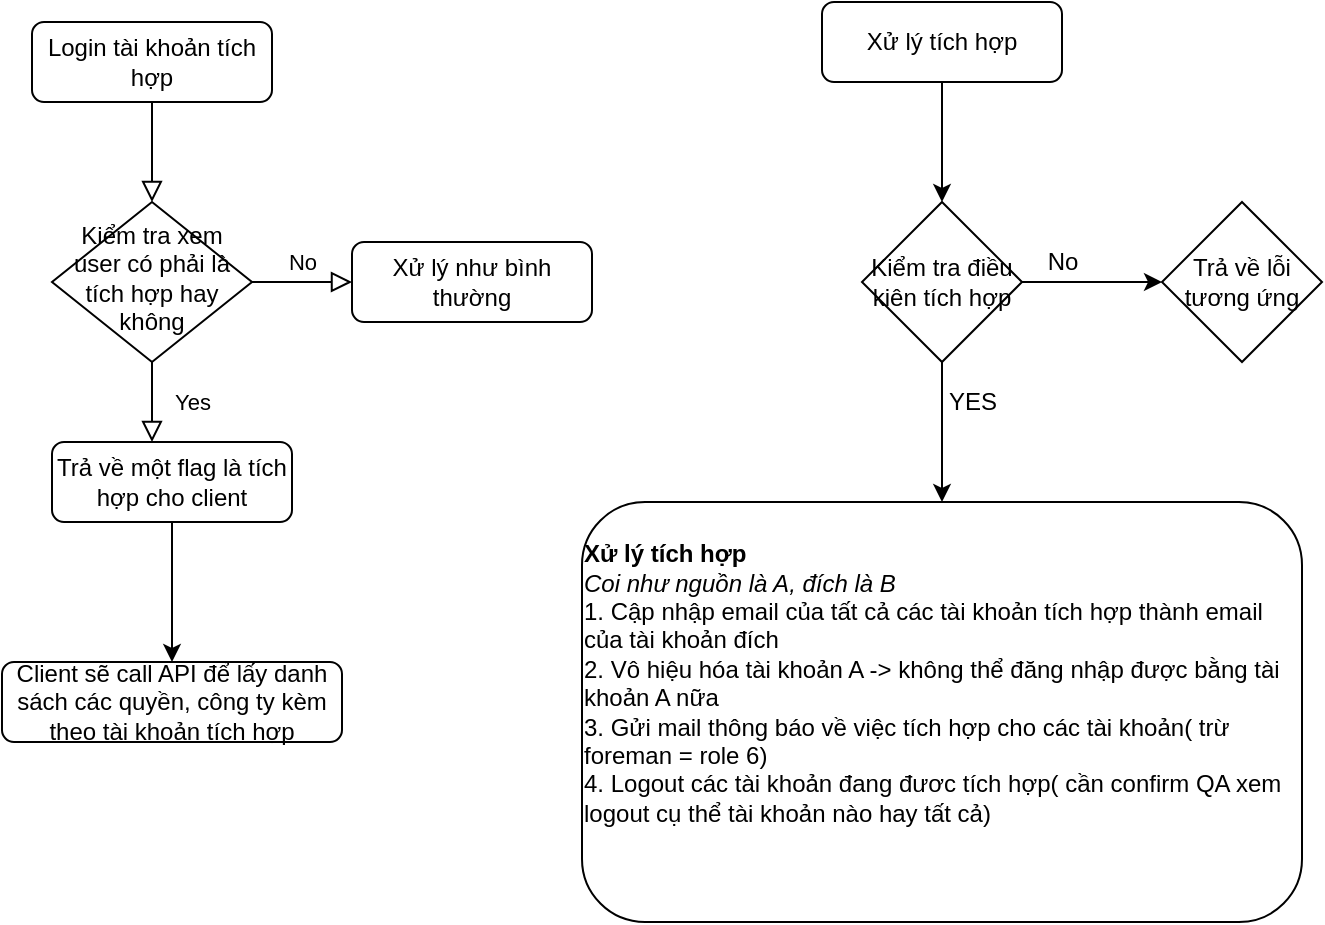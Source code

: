 <mxfile version="14.2.9" type="github">
  <diagram id="C5RBs43oDa-KdzZeNtuy" name="Page-1">
    <mxGraphModel dx="1422" dy="801" grid="1" gridSize="10" guides="1" tooltips="1" connect="1" arrows="1" fold="1" page="1" pageScale="1" pageWidth="827" pageHeight="1169" math="0" shadow="0">
      <root>
        <mxCell id="WIyWlLk6GJQsqaUBKTNV-0" />
        <mxCell id="WIyWlLk6GJQsqaUBKTNV-1" parent="WIyWlLk6GJQsqaUBKTNV-0" />
        <mxCell id="WIyWlLk6GJQsqaUBKTNV-2" value="" style="rounded=0;html=1;jettySize=auto;orthogonalLoop=1;fontSize=11;endArrow=block;endFill=0;endSize=8;strokeWidth=1;shadow=0;labelBackgroundColor=none;edgeStyle=orthogonalEdgeStyle;" parent="WIyWlLk6GJQsqaUBKTNV-1" source="WIyWlLk6GJQsqaUBKTNV-3" target="WIyWlLk6GJQsqaUBKTNV-6" edge="1">
          <mxGeometry relative="1" as="geometry" />
        </mxCell>
        <mxCell id="WIyWlLk6GJQsqaUBKTNV-3" value="Login tài khoản tích hợp" style="rounded=1;whiteSpace=wrap;html=1;fontSize=12;glass=0;strokeWidth=1;shadow=0;" parent="WIyWlLk6GJQsqaUBKTNV-1" vertex="1">
          <mxGeometry x="55" y="40" width="120" height="40" as="geometry" />
        </mxCell>
        <mxCell id="WIyWlLk6GJQsqaUBKTNV-4" value="Yes" style="rounded=0;html=1;jettySize=auto;orthogonalLoop=1;fontSize=11;endArrow=block;endFill=0;endSize=8;strokeWidth=1;shadow=0;labelBackgroundColor=none;edgeStyle=orthogonalEdgeStyle;" parent="WIyWlLk6GJQsqaUBKTNV-1" source="WIyWlLk6GJQsqaUBKTNV-6" edge="1">
          <mxGeometry y="20" relative="1" as="geometry">
            <mxPoint as="offset" />
            <mxPoint x="115" y="250" as="targetPoint" />
          </mxGeometry>
        </mxCell>
        <mxCell id="WIyWlLk6GJQsqaUBKTNV-5" value="No" style="edgeStyle=orthogonalEdgeStyle;rounded=0;html=1;jettySize=auto;orthogonalLoop=1;fontSize=11;endArrow=block;endFill=0;endSize=8;strokeWidth=1;shadow=0;labelBackgroundColor=none;" parent="WIyWlLk6GJQsqaUBKTNV-1" source="WIyWlLk6GJQsqaUBKTNV-6" target="WIyWlLk6GJQsqaUBKTNV-7" edge="1">
          <mxGeometry y="10" relative="1" as="geometry">
            <mxPoint as="offset" />
          </mxGeometry>
        </mxCell>
        <mxCell id="WIyWlLk6GJQsqaUBKTNV-6" value="Kiểm tra xem user có phải là tích hợp hay không" style="rhombus;whiteSpace=wrap;html=1;shadow=0;fontFamily=Helvetica;fontSize=12;align=center;strokeWidth=1;spacing=6;spacingTop=-4;" parent="WIyWlLk6GJQsqaUBKTNV-1" vertex="1">
          <mxGeometry x="65" y="130" width="100" height="80" as="geometry" />
        </mxCell>
        <mxCell id="WIyWlLk6GJQsqaUBKTNV-7" value="Xử lý như bình thường" style="rounded=1;whiteSpace=wrap;html=1;fontSize=12;glass=0;strokeWidth=1;shadow=0;" parent="WIyWlLk6GJQsqaUBKTNV-1" vertex="1">
          <mxGeometry x="215" y="150" width="120" height="40" as="geometry" />
        </mxCell>
        <mxCell id="WIyWlLk6GJQsqaUBKTNV-11" value="Client sẽ call API để lấy danh sách các quyền, công ty kèm theo tài khoản tích hợp" style="rounded=1;whiteSpace=wrap;html=1;fontSize=12;glass=0;strokeWidth=1;shadow=0;" parent="WIyWlLk6GJQsqaUBKTNV-1" vertex="1">
          <mxGeometry x="40" y="360" width="170" height="40" as="geometry" />
        </mxCell>
        <mxCell id="jHolvsN0XOzwWB7OhUbm-3" style="edgeStyle=orthogonalEdgeStyle;rounded=0;orthogonalLoop=1;jettySize=auto;html=1;exitX=0.5;exitY=1;exitDx=0;exitDy=0;entryX=0.5;entryY=0;entryDx=0;entryDy=0;" edge="1" parent="WIyWlLk6GJQsqaUBKTNV-1" source="WIyWlLk6GJQsqaUBKTNV-12" target="WIyWlLk6GJQsqaUBKTNV-11">
          <mxGeometry relative="1" as="geometry" />
        </mxCell>
        <mxCell id="WIyWlLk6GJQsqaUBKTNV-12" value="Trả về một flag là tích hợp cho client" style="rounded=1;whiteSpace=wrap;html=1;fontSize=12;glass=0;strokeWidth=1;shadow=0;" parent="WIyWlLk6GJQsqaUBKTNV-1" vertex="1">
          <mxGeometry x="65" y="250" width="120" height="40" as="geometry" />
        </mxCell>
        <mxCell id="jHolvsN0XOzwWB7OhUbm-8" style="edgeStyle=orthogonalEdgeStyle;rounded=0;orthogonalLoop=1;jettySize=auto;html=1;exitX=0.5;exitY=1;exitDx=0;exitDy=0;entryX=0.5;entryY=0;entryDx=0;entryDy=0;" edge="1" parent="WIyWlLk6GJQsqaUBKTNV-1" source="jHolvsN0XOzwWB7OhUbm-4" target="jHolvsN0XOzwWB7OhUbm-6">
          <mxGeometry relative="1" as="geometry" />
        </mxCell>
        <mxCell id="jHolvsN0XOzwWB7OhUbm-4" value="Xử lý tích hợp" style="rounded=1;whiteSpace=wrap;html=1;" vertex="1" parent="WIyWlLk6GJQsqaUBKTNV-1">
          <mxGeometry x="450" y="30" width="120" height="40" as="geometry" />
        </mxCell>
        <mxCell id="jHolvsN0XOzwWB7OhUbm-9" style="edgeStyle=orthogonalEdgeStyle;rounded=0;orthogonalLoop=1;jettySize=auto;html=1;exitX=1;exitY=0.5;exitDx=0;exitDy=0;" edge="1" parent="WIyWlLk6GJQsqaUBKTNV-1" source="jHolvsN0XOzwWB7OhUbm-6">
          <mxGeometry relative="1" as="geometry">
            <mxPoint x="620" y="170" as="targetPoint" />
          </mxGeometry>
        </mxCell>
        <mxCell id="jHolvsN0XOzwWB7OhUbm-14" style="edgeStyle=orthogonalEdgeStyle;rounded=0;orthogonalLoop=1;jettySize=auto;html=1;exitX=0.5;exitY=1;exitDx=0;exitDy=0;entryX=0.5;entryY=0;entryDx=0;entryDy=0;" edge="1" parent="WIyWlLk6GJQsqaUBKTNV-1" source="jHolvsN0XOzwWB7OhUbm-6" target="jHolvsN0XOzwWB7OhUbm-12">
          <mxGeometry relative="1" as="geometry" />
        </mxCell>
        <mxCell id="jHolvsN0XOzwWB7OhUbm-6" value="Kiểm tra điều kiên tích hợp&lt;br&gt;" style="rhombus;whiteSpace=wrap;html=1;" vertex="1" parent="WIyWlLk6GJQsqaUBKTNV-1">
          <mxGeometry x="470" y="130" width="80" height="80" as="geometry" />
        </mxCell>
        <mxCell id="jHolvsN0XOzwWB7OhUbm-10" value="Trả về lỗi tương ứng" style="rhombus;whiteSpace=wrap;html=1;" vertex="1" parent="WIyWlLk6GJQsqaUBKTNV-1">
          <mxGeometry x="620" y="130" width="80" height="80" as="geometry" />
        </mxCell>
        <mxCell id="jHolvsN0XOzwWB7OhUbm-12" value="&lt;div style=&quot;text-align: left&quot;&gt;&lt;span&gt;&lt;b&gt;Xử lý tích hợp&lt;/b&gt;&lt;/span&gt;&lt;/div&gt;&lt;div style=&quot;text-align: left&quot;&gt;&lt;i&gt;&lt;span style=&quot;text-align: center&quot;&gt;Coi như nguồn là A, đích là B&lt;/span&gt;&lt;span&gt;&lt;br&gt;&lt;/span&gt;&lt;/i&gt;&lt;/div&gt;&lt;div style=&quot;text-align: left&quot;&gt;&lt;span&gt;1. Cập nhập email của tất cả các tài khoản tích hợp thành email của tài khoản đích&lt;/span&gt;&lt;/div&gt;&lt;div style=&quot;text-align: left&quot;&gt;&lt;span&gt;2. Vô hiệu hóa tài khoản A -&amp;gt; không thể đăng nhập được bằng tài khoản A nữa&lt;/span&gt;&lt;br&gt;&lt;/div&gt;&lt;div style=&quot;text-align: left&quot;&gt;&lt;span&gt;3. Gửi mail thông báo về việc tích hợp cho các tài khoản( trừ foreman = role 6)&lt;/span&gt;&lt;/div&gt;&lt;div style=&quot;text-align: left&quot;&gt;&lt;div&gt;&lt;span&gt;4. Logout các tài khoản đang đươc tích hợp( cần confirm QA xem logout cụ thể tài khoản nào hay tất cả)&lt;/span&gt;&lt;/div&gt;&lt;div&gt;&lt;span&gt;&lt;br&gt;&lt;/span&gt;&lt;/div&gt;&lt;/div&gt;&lt;div style=&quot;text-align: left&quot;&gt;&lt;span&gt;&lt;br&gt;&lt;/span&gt;&lt;/div&gt;" style="rounded=1;whiteSpace=wrap;html=1;" vertex="1" parent="WIyWlLk6GJQsqaUBKTNV-1">
          <mxGeometry x="330" y="280" width="360" height="210" as="geometry" />
        </mxCell>
        <mxCell id="jHolvsN0XOzwWB7OhUbm-15" value="No" style="text;html=1;align=center;verticalAlign=middle;resizable=0;points=[];autosize=1;" vertex="1" parent="WIyWlLk6GJQsqaUBKTNV-1">
          <mxGeometry x="555" y="150" width="30" height="20" as="geometry" />
        </mxCell>
        <mxCell id="jHolvsN0XOzwWB7OhUbm-16" value="&amp;nbsp; &amp;nbsp;YES" style="text;html=1;align=center;verticalAlign=middle;resizable=0;points=[];autosize=1;" vertex="1" parent="WIyWlLk6GJQsqaUBKTNV-1">
          <mxGeometry x="495" y="220" width="50" height="20" as="geometry" />
        </mxCell>
      </root>
    </mxGraphModel>
  </diagram>
</mxfile>
